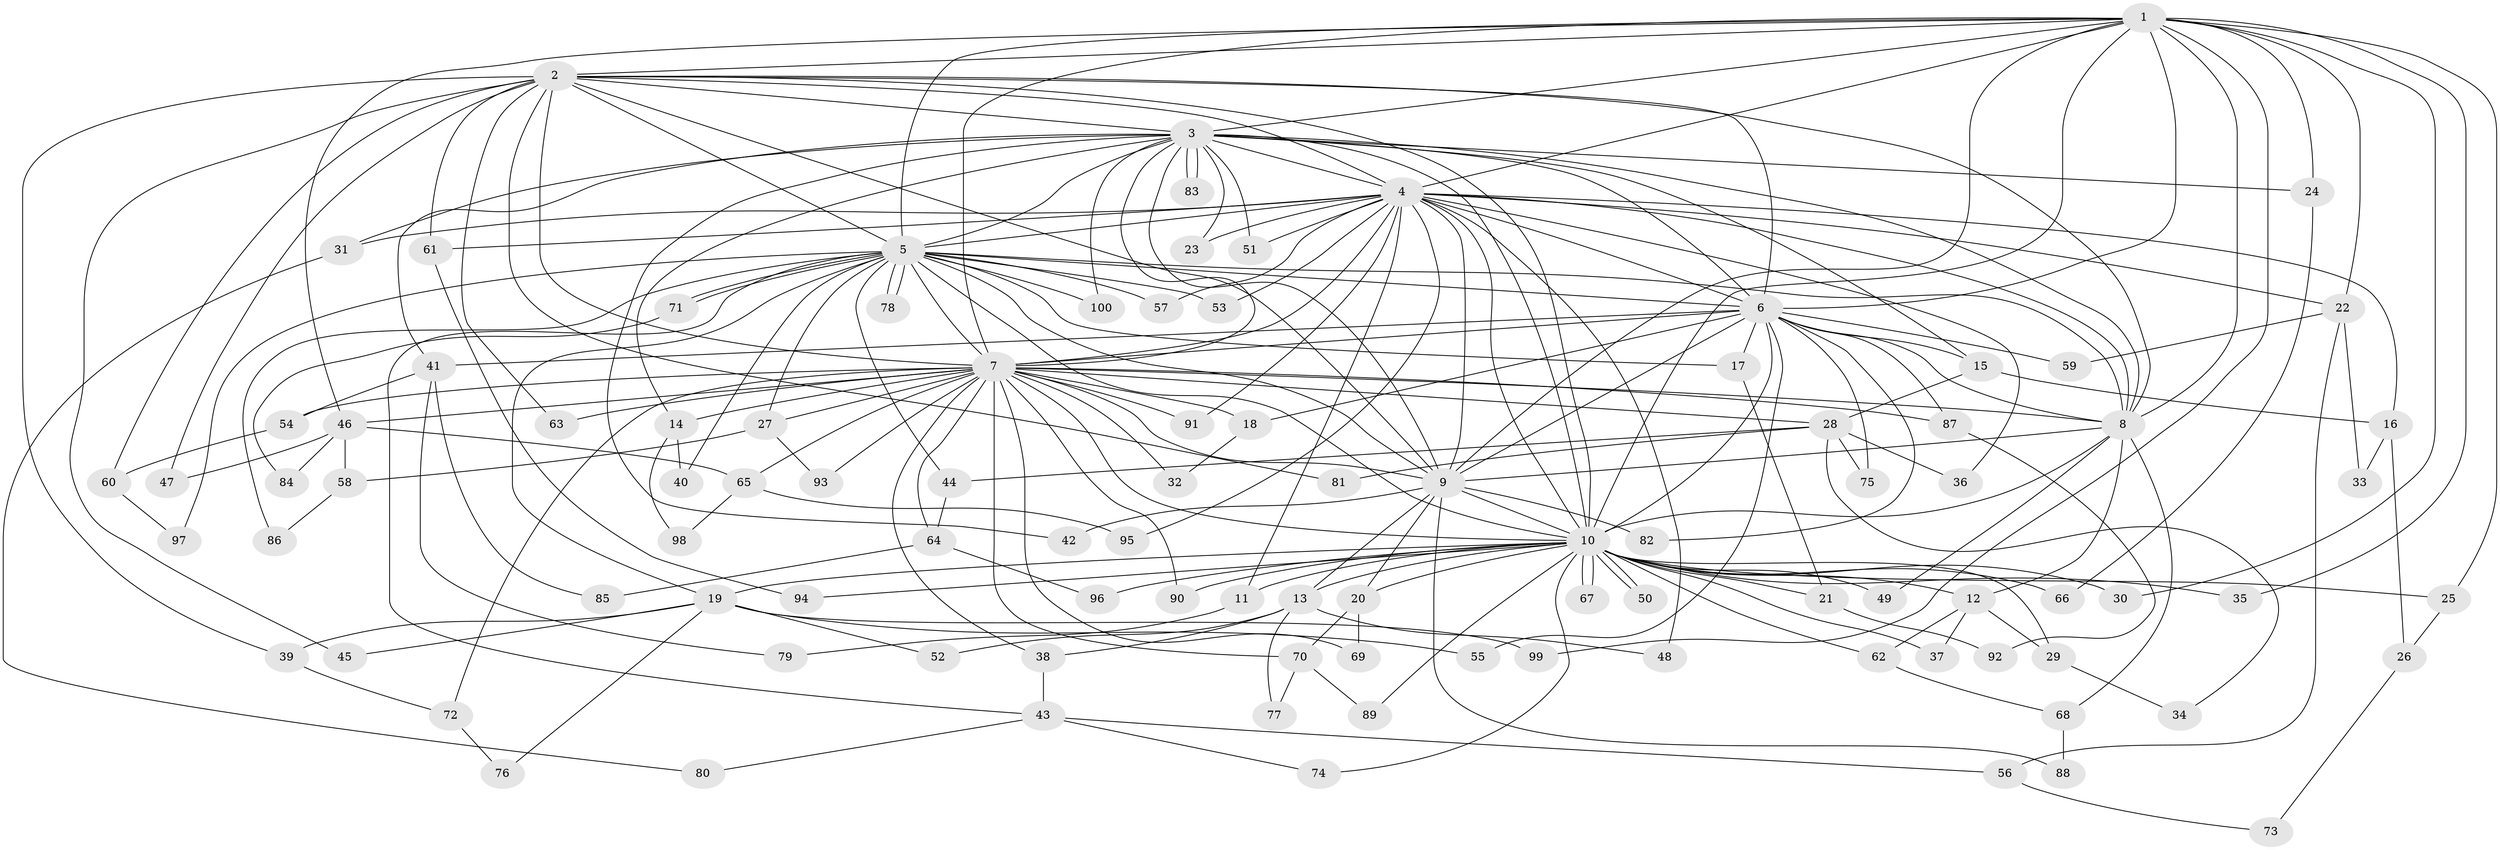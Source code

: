 // Generated by graph-tools (version 1.1) at 2025/11/02/21/25 10:11:07]
// undirected, 100 vertices, 225 edges
graph export_dot {
graph [start="1"]
  node [color=gray90,style=filled];
  1;
  2;
  3;
  4;
  5;
  6;
  7;
  8;
  9;
  10;
  11;
  12;
  13;
  14;
  15;
  16;
  17;
  18;
  19;
  20;
  21;
  22;
  23;
  24;
  25;
  26;
  27;
  28;
  29;
  30;
  31;
  32;
  33;
  34;
  35;
  36;
  37;
  38;
  39;
  40;
  41;
  42;
  43;
  44;
  45;
  46;
  47;
  48;
  49;
  50;
  51;
  52;
  53;
  54;
  55;
  56;
  57;
  58;
  59;
  60;
  61;
  62;
  63;
  64;
  65;
  66;
  67;
  68;
  69;
  70;
  71;
  72;
  73;
  74;
  75;
  76;
  77;
  78;
  79;
  80;
  81;
  82;
  83;
  84;
  85;
  86;
  87;
  88;
  89;
  90;
  91;
  92;
  93;
  94;
  95;
  96;
  97;
  98;
  99;
  100;
  1 -- 2;
  1 -- 3;
  1 -- 4;
  1 -- 5;
  1 -- 6;
  1 -- 7;
  1 -- 8;
  1 -- 9;
  1 -- 10;
  1 -- 22;
  1 -- 24;
  1 -- 25;
  1 -- 30;
  1 -- 35;
  1 -- 46;
  1 -- 99;
  2 -- 3;
  2 -- 4;
  2 -- 5;
  2 -- 6;
  2 -- 7;
  2 -- 8;
  2 -- 9;
  2 -- 10;
  2 -- 39;
  2 -- 45;
  2 -- 47;
  2 -- 60;
  2 -- 61;
  2 -- 63;
  2 -- 81;
  3 -- 4;
  3 -- 5;
  3 -- 6;
  3 -- 7;
  3 -- 8;
  3 -- 9;
  3 -- 10;
  3 -- 14;
  3 -- 15;
  3 -- 23;
  3 -- 24;
  3 -- 31;
  3 -- 41;
  3 -- 42;
  3 -- 51;
  3 -- 83;
  3 -- 83;
  3 -- 100;
  4 -- 5;
  4 -- 6;
  4 -- 7;
  4 -- 8;
  4 -- 9;
  4 -- 10;
  4 -- 11;
  4 -- 16;
  4 -- 22;
  4 -- 23;
  4 -- 31;
  4 -- 36;
  4 -- 48;
  4 -- 51;
  4 -- 53;
  4 -- 57;
  4 -- 61;
  4 -- 91;
  4 -- 95;
  5 -- 6;
  5 -- 7;
  5 -- 8;
  5 -- 9;
  5 -- 10;
  5 -- 17;
  5 -- 19;
  5 -- 27;
  5 -- 40;
  5 -- 43;
  5 -- 44;
  5 -- 53;
  5 -- 57;
  5 -- 71;
  5 -- 71;
  5 -- 78;
  5 -- 78;
  5 -- 86;
  5 -- 97;
  5 -- 100;
  6 -- 7;
  6 -- 8;
  6 -- 9;
  6 -- 10;
  6 -- 15;
  6 -- 17;
  6 -- 18;
  6 -- 41;
  6 -- 55;
  6 -- 59;
  6 -- 75;
  6 -- 82;
  6 -- 87;
  7 -- 8;
  7 -- 9;
  7 -- 10;
  7 -- 14;
  7 -- 18;
  7 -- 27;
  7 -- 28;
  7 -- 32;
  7 -- 38;
  7 -- 46;
  7 -- 54;
  7 -- 63;
  7 -- 64;
  7 -- 65;
  7 -- 69;
  7 -- 70;
  7 -- 72;
  7 -- 87;
  7 -- 90;
  7 -- 91;
  7 -- 93;
  8 -- 9;
  8 -- 10;
  8 -- 12;
  8 -- 49;
  8 -- 68;
  9 -- 10;
  9 -- 13;
  9 -- 20;
  9 -- 42;
  9 -- 82;
  9 -- 88;
  10 -- 11;
  10 -- 12;
  10 -- 13;
  10 -- 19;
  10 -- 20;
  10 -- 21;
  10 -- 25;
  10 -- 29;
  10 -- 30;
  10 -- 35;
  10 -- 37;
  10 -- 49;
  10 -- 50;
  10 -- 50;
  10 -- 62;
  10 -- 66;
  10 -- 67;
  10 -- 67;
  10 -- 74;
  10 -- 89;
  10 -- 90;
  10 -- 94;
  10 -- 96;
  11 -- 79;
  12 -- 29;
  12 -- 37;
  12 -- 62;
  13 -- 38;
  13 -- 48;
  13 -- 52;
  13 -- 77;
  14 -- 40;
  14 -- 98;
  15 -- 16;
  15 -- 28;
  16 -- 26;
  16 -- 33;
  17 -- 21;
  18 -- 32;
  19 -- 39;
  19 -- 45;
  19 -- 52;
  19 -- 55;
  19 -- 76;
  19 -- 99;
  20 -- 69;
  20 -- 70;
  21 -- 92;
  22 -- 33;
  22 -- 56;
  22 -- 59;
  24 -- 66;
  25 -- 26;
  26 -- 73;
  27 -- 58;
  27 -- 93;
  28 -- 34;
  28 -- 36;
  28 -- 44;
  28 -- 75;
  28 -- 81;
  29 -- 34;
  31 -- 80;
  38 -- 43;
  39 -- 72;
  41 -- 54;
  41 -- 79;
  41 -- 85;
  43 -- 56;
  43 -- 74;
  43 -- 80;
  44 -- 64;
  46 -- 47;
  46 -- 58;
  46 -- 65;
  46 -- 84;
  54 -- 60;
  56 -- 73;
  58 -- 86;
  60 -- 97;
  61 -- 94;
  62 -- 68;
  64 -- 85;
  64 -- 96;
  65 -- 95;
  65 -- 98;
  68 -- 88;
  70 -- 77;
  70 -- 89;
  71 -- 84;
  72 -- 76;
  87 -- 92;
}
